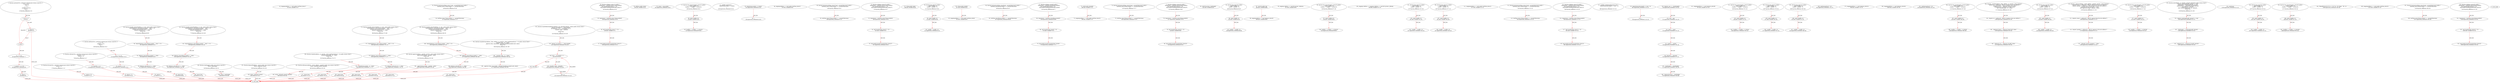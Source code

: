 digraph  {
15 [label="2_ function mul(uint256 a, uint256 b) internal pure returns (uint256 c) {\n    if (a == 0) {\n        return 0;\n    }\n    c = a * b;\n    assert(c / a == b);\n    return c;\n  }\n15-function_definition-3-10", method="mul(uint256 a,uint256 b)", type_label=function_definition];
33 [label="3_ if_a == 0\n33-if-4-6", method="mul(uint256 a,uint256 b)", type_label=if];
1603 [label="3_ end_if", method="mul(uint256 a,uint256 b)", type_label=end_if];
38 [label="4_ return 0;\n38-return-5-5", method="mul(uint256 a,uint256 b)", type_label=return];
40 [label="6_ c = a * b;\n40-expression_statement-7-7", method="mul(uint256 a,uint256 b)", type_label=expression_statement];
46 [label="7_ assert(c / a == b);\n46-expression_statement-8-8", method="mul(uint256 a,uint256 b)", type_label=expression_statement];
55 [label="8_ return c;\n55-return-9-9", method="mul(uint256 a,uint256 b)", type_label=return];
57 [label="10_ function div(uint256 a, uint256 b) internal pure returns (uint256) {\n    return a / b;\n  }\n57-function_definition-11-13", method="div(uint256 a,uint256 b)", type_label=function_definition];
74 [label="11_ return a / b;\n74-return-12-12", method="div(uint256 a,uint256 b)", type_label=return];
78 [label="13_ function sub(uint256 a, uint256 b) internal pure returns (uint256) {\n    assert(b <= a);\n    return a - b;\n  }\n78-function_definition-14-17", method="sub(uint256 a,uint256 b)", type_label=function_definition];
95 [label="14_ assert(b <= a);\n95-expression_statement-15-15", method="sub(uint256 a,uint256 b)", type_label=expression_statement];
102 [label="15_ return a - b;\n102-return-16-16", method="sub(uint256 a,uint256 b)", type_label=return];
106 [label="17_ function add(uint256 a, uint256 b) internal pure returns (uint256 c) {\n    c = a + b;\n    assert(c >= a);\n    return c;\n  }\n106-function_definition-18-22", method="add(uint256 a,uint256 b)", type_label=function_definition];
124 [label="18_ c = a + b;\n124-expression_statement-19-19", method="add(uint256 a,uint256 b)", type_label=expression_statement];
130 [label="19_ assert(c >= a);\n130-expression_statement-20-20", method="add(uint256 a,uint256 b)", type_label=expression_statement];
137 [label="20_ return c;\n137-return-21-21", method="add(uint256 a,uint256 b)", type_label=return];
142 [label="24_ mapping(address => uint) public lockTime_intou17;\n142-new_variable-25-25", method="", type_label=new_variable];
149 [label="25_ function increaseLockTime_intou17(uint _secondsToIncrease) public {\n        lockTime_intou17[msg.sender] += _secondsToIncrease;   \n    }\n149-function_definition-26-28", method="increaseLockTime_intou17(uint _secondsToIncrease)", type_label=function_definition];
157 [label="26_ lockTime_intou17[msg.sender] += _secondsToIncrease;\n157-expression_statement-27-27", method="increaseLockTime_intou17(uint _secondsToIncrease)", type_label=expression_statement];
165 [label="28_ function withdraw_intou17() public {\n        require(now > lockTime_intou17[msg.sender]);    \n        uint transferValue_intou17 = 10;           \n        msg.sender.transfer(transferValue_intou17);\n    }\n165-function_definition-29-33", method="withdraw_intou17()", type_label=function_definition];
169 [label="29_ require(now > lockTime_intou17[msg.sender]);\n169-expression_statement-30-30", method="withdraw_intou17()", type_label=expression_statement];
180 [label="30_ uint transferValue_intou17 = 10;\n180-new_variable-31-31", method="withdraw_intou17()", type_label=new_variable];
186 [label="31_ msg.sender.transfer(transferValue_intou17);\n186-expression_statement-32-32", method="withdraw_intou17()", type_label=expression_statement];
195 [label="33_ address public owner;\n195-new_variable-34-34", method="", type_label=new_variable];
202 [label="35_ owner = msg.sender;\n202-expression_statement-36-36", method="", type_label=expression_statement];
208 [label="37_ function bug_intou32(uint8 p_intou32) public{\n    uint8 vundflw1=0;\n    vundflw1 = vundflw1 + p_intou32;    \n}\n208-function_definition-38-41", method="bug_intou32(uint8 p_intou32)", type_label=function_definition];
216 [label="38_ uint8 vundflw1=0;\n216-new_variable-39-39", method="bug_intou32(uint8 p_intou32)", type_label=new_variable];
222 [label="39_ vundflw1 = vundflw1 + p_intou32;\n222-expression_statement-40-40", method="bug_intou32(uint8 p_intou32)", type_label=expression_statement];
228 [label="41_ modifier onlyOwner {\n        require(msg.sender == owner);\n        _;\n    }\n228-expression_statement-42-45", method="", type_label=expression_statement];
231 [label="42_ require(msg.sender == owner);\n231-expression_statement-43-43", method="", type_label=expression_statement];
240 [label="43_ _;\n240-expression_statement-44-44", method="", type_label=expression_statement];
253 [label="48_ mapping(address => uint) public lockTime_intou37;\n253-new_variable-49-49", method="", type_label=new_variable];
260 [label="49_ function increaseLockTime_intou37(uint _secondsToIncrease) public {\n        lockTime_intou37[msg.sender] += _secondsToIncrease;   \n    }\n260-function_definition-50-52", method="increaseLockTime_intou37(uint _secondsToIncrease)", type_label=function_definition];
268 [label="50_ lockTime_intou37[msg.sender] += _secondsToIncrease;\n268-expression_statement-51-51", method="increaseLockTime_intou37(uint _secondsToIncrease)", type_label=expression_statement];
276 [label="52_ function withdraw_intou37() public {\n        require(now > lockTime_intou37[msg.sender]);    \n        uint transferValue_intou37 = 10;           \n        msg.sender.transfer(transferValue_intou37);\n    }\n276-function_definition-53-57", method="withdraw_intou37()", type_label=function_definition];
280 [label="53_ require(now > lockTime_intou37[msg.sender]);\n280-expression_statement-54-54", method="withdraw_intou37()", type_label=expression_statement];
291 [label="54_ uint transferValue_intou37 = 10;\n291-new_variable-55-55", method="withdraw_intou37()", type_label=new_variable];
297 [label="55_ msg.sender.transfer(transferValue_intou37);\n297-expression_statement-56-56", method="withdraw_intou37()", type_label=expression_statement];
306 [label="57_ string public name;\n306-new_variable-58-58", method="", type_label=new_variable];
311 [label="58_ function bug_intou3() public{\n    uint8 vundflw =0;\n    vundflw = vundflw -10;    \n}\n311-function_definition-59-62", method="bug_intou3()", type_label=function_definition];
315 [label="59_ uint8 vundflw =0;\n315-new_variable-60-60", method="bug_intou3()", type_label=new_variable];
321 [label="60_ vundflw = vundflw -10;\n321-expression_statement-61-61", method="bug_intou3()", type_label=expression_statement];
327 [label="62_ string public symbol;\n327-new_variable-63-63", method="", type_label=new_variable];
332 [label="63_ mapping(address => uint) public lockTime_intou9;\n332-new_variable-64-64", method="", type_label=new_variable];
339 [label="64_ function increaseLockTime_intou9(uint _secondsToIncrease) public {\n        lockTime_intou9[msg.sender] += _secondsToIncrease;   \n    }\n339-function_definition-65-67", method="increaseLockTime_intou9(uint _secondsToIncrease)", type_label=function_definition];
347 [label="65_ lockTime_intou9[msg.sender] += _secondsToIncrease;\n347-expression_statement-66-66", method="increaseLockTime_intou9(uint _secondsToIncrease)", type_label=expression_statement];
355 [label="67_ function withdraw_intou9() public {\n        require(now > lockTime_intou9[msg.sender]);    \n        uint transferValue_intou9 = 10;           \n        msg.sender.transfer(transferValue_intou9);\n    }\n355-function_definition-68-72", method="withdraw_intou9()", type_label=function_definition];
359 [label="68_ require(now > lockTime_intou9[msg.sender]);\n359-expression_statement-69-69", method="withdraw_intou9()", type_label=expression_statement];
370 [label="69_ uint transferValue_intou9 = 10;\n370-new_variable-70-70", method="withdraw_intou9()", type_label=new_variable];
376 [label="70_ msg.sender.transfer(transferValue_intou9);\n376-expression_statement-71-71", method="withdraw_intou9()", type_label=expression_statement];
385 [label="72_ uint8 public decimals;\n385-new_variable-73-73", method="", type_label=new_variable];
390 [label="73_ mapping(address => uint) public lockTime_intou25;\n390-new_variable-74-74", method="", type_label=new_variable];
397 [label="74_ function increaseLockTime_intou25(uint _secondsToIncrease) public {\n        lockTime_intou25[msg.sender] += _secondsToIncrease;   \n    }\n397-function_definition-75-77", method="increaseLockTime_intou25(uint _secondsToIncrease)", type_label=function_definition];
405 [label="75_ lockTime_intou25[msg.sender] += _secondsToIncrease;\n405-expression_statement-76-76", method="increaseLockTime_intou25(uint _secondsToIncrease)", type_label=expression_statement];
413 [label="77_ function withdraw_intou25() public {\n        require(now > lockTime_intou25[msg.sender]);    \n        uint transferValue_intou25 = 10;           \n        msg.sender.transfer(transferValue_intou25);\n    }\n413-function_definition-78-82", method="withdraw_intou25()", type_label=function_definition];
417 [label="78_ require(now > lockTime_intou25[msg.sender]);\n417-expression_statement-79-79", method="withdraw_intou25()", type_label=expression_statement];
428 [label="79_ uint transferValue_intou25 = 10;\n428-new_variable-80-80", method="withdraw_intou25()", type_label=new_variable];
434 [label="80_ msg.sender.transfer(transferValue_intou25);\n434-expression_statement-81-81", method="withdraw_intou25()", type_label=expression_statement];
443 [label="82_ uint256 private _totalSupply;\n443-new_variable-83-83", method="", type_label=new_variable];
448 [label="83_ function bug_intou19() public{\n    uint8 vundflw =0;\n    vundflw = vundflw -10;    \n}\n448-function_definition-84-87", method="bug_intou19()", type_label=function_definition];
452 [label="84_ uint8 vundflw =0;\n452-new_variable-85-85", method="bug_intou19()", type_label=new_variable];
458 [label="85_ vundflw = vundflw -10;\n458-expression_statement-86-86", method="bug_intou19()", type_label=expression_statement];
464 [label="87_ uint256 public cap;\n464-new_variable-88-88", method="", type_label=new_variable];
469 [label="88_ mapping(address => uint) balances_intou26;\n469-new_variable-89-89", method="", type_label=new_variable];
475 [label="89_ function transfer_intou26(address _to, uint _value) public returns (bool) {\n    require(balances_intou26[msg.sender] - _value >= 0);   \n    balances_intou26[msg.sender] -= _value;   \n    balances_intou26[_to] += _value;   \n    return true;\n  }\n475-function_definition-90-95", method="transfer_intou26(address _to,uint _value)", type_label=function_definition];
491 [label="90_ require(balances_intou26[msg.sender] - _value >= 0);\n491-expression_statement-91-91", method="transfer_intou26(address _to,uint _value)", type_label=expression_statement];
504 [label="91_ balances_intou26[msg.sender] -= _value;\n504-expression_statement-92-92", method="transfer_intou26(address _to,uint _value)", type_label=expression_statement];
512 [label="92_ balances_intou26[_to] += _value;\n512-expression_statement-93-93", method="transfer_intou26(address _to,uint _value)", type_label=expression_statement];
518 [label="93_ return true;\n518-return-94-94", method="transfer_intou26(address _to,uint _value)", type_label=return];
521 [label="95_ mapping (address => uint256) private _balances;\n521-new_variable-96-96", method="", type_label=new_variable];
528 [label="96_ function bug_intou20(uint8 p_intou20) public{\n    uint8 vundflw1=0;\n    vundflw1 = vundflw1 + p_intou20;    \n}\n528-function_definition-97-100", method="bug_intou20(uint8 p_intou20)", type_label=function_definition];
536 [label="97_ uint8 vundflw1=0;\n536-new_variable-98-98", method="bug_intou20(uint8 p_intou20)", type_label=new_variable];
542 [label="98_ vundflw1 = vundflw1 + p_intou20;\n542-expression_statement-99-99", method="bug_intou20(uint8 p_intou20)", type_label=expression_statement];
548 [label="100_ mapping (address => mapping (address => uint256)) private _allowed;\n548-new_variable-101-101", method="", type_label=new_variable];
557 [label="101_ function bug_intou27() public{\n    uint8 vundflw =0;\n    vundflw = vundflw -10;    \n}\n557-function_definition-102-105", method="bug_intou27()", type_label=function_definition];
561 [label="102_ uint8 vundflw =0;\n561-new_variable-103-103", method="bug_intou27()", type_label=new_variable];
567 [label="103_ vundflw = vundflw -10;\n567-expression_statement-104-104", method="bug_intou27()", type_label=expression_statement];
587 [label="106_ function bug_intou31() public{\n    uint8 vundflw =0;\n    vundflw = vundflw -10;    \n}\n587-function_definition-107-110", method="bug_intou31()", type_label=function_definition];
591 [label="107_ uint8 vundflw =0;\n591-new_variable-108-108", method="bug_intou31()", type_label=new_variable];
597 [label="108_ vundflw = vundflw -10;\n597-expression_statement-109-109", method="bug_intou31()", type_label=expression_statement];
617 [label="111_ mapping(address => uint) public lockTime_intou13;\n617-new_variable-112-112", method="", type_label=new_variable];
624 [label="112_ function increaseLockTime_intou13(uint _secondsToIncrease) public {\n        lockTime_intou13[msg.sender] += _secondsToIncrease;   \n    }\n624-function_definition-113-115", method="increaseLockTime_intou13(uint _secondsToIncrease)", type_label=function_definition];
632 [label="113_ lockTime_intou13[msg.sender] += _secondsToIncrease;\n632-expression_statement-114-114", method="increaseLockTime_intou13(uint _secondsToIncrease)", type_label=expression_statement];
640 [label="115_ function withdraw_intou13() public {\n        require(now > lockTime_intou13[msg.sender]);    \n        uint transferValue_intou13 = 10;           \n        msg.sender.transfer(transferValue_intou13);\n    }\n640-function_definition-116-120", method="withdraw_intou13()", type_label=function_definition];
644 [label="116_ require(now > lockTime_intou13[msg.sender]);\n644-expression_statement-117-117", method="withdraw_intou13()", type_label=expression_statement];
655 [label="117_ uint transferValue_intou13 = 10;\n655-new_variable-118-118", method="withdraw_intou13()", type_label=new_variable];
661 [label="118_ msg.sender.transfer(transferValue_intou13);\n661-expression_statement-119-119", method="withdraw_intou13()", type_label=expression_statement];
680 [label="121_ modifier onlyPayloadSize(uint size) {\n        require(msg.data.length >= size + 4);\n        _;\n    }\n680-expression_statement-122-125", method="", type_label=expression_statement];
687 [label="122_ require(msg.data.length >= size + 4);\n687-expression_statement-123-123", method="", type_label=expression_statement];
700 [label="123_ _;\n700-expression_statement-124-124", method="", type_label=expression_statement];
724 [label="132_ require(_cap >= _initialSupply);\n724-expression_statement-133-133", method="", type_label=expression_statement];
731 [label="133_ cap = _cap;\n731-expression_statement-134-134", method="", type_label=expression_statement];
735 [label="134_ name = _name;\n735-expression_statement-135-135", method="", type_label=expression_statement];
739 [label="135_ symbol = _symbol;\n739-expression_statement-136-136", method="", type_label=expression_statement];
743 [label="136_ decimals = _decimals;\n743-expression_statement-137-137", method="", type_label=expression_statement];
747 [label="137_ _totalSupply = _initialSupply;\n747-expression_statement-138-138", method="", type_label=expression_statement];
751 [label="138_ _balances[owner] = _totalSupply;\n751-expression_statement-139-139", method="", type_label=expression_statement];
767 [label="141_ mapping(address => uint) balances_intou38;\n767-new_variable-142-142", method="", type_label=new_variable];
773 [label="142_ function transfer_intou38(address _to, uint _value) public returns (bool) {\n    require(balances_intou38[msg.sender] - _value >= 0);   \n    balances_intou38[msg.sender] -= _value;   \n    balances_intou38[_to] += _value;   \n    return true;\n  }\n773-function_definition-143-148", method="transfer_intou38(address _to,uint _value)", type_label=function_definition];
789 [label="143_ require(balances_intou38[msg.sender] - _value >= 0);\n789-expression_statement-144-144", method="transfer_intou38(address _to,uint _value)", type_label=expression_statement];
802 [label="144_ balances_intou38[msg.sender] -= _value;\n802-expression_statement-145-145", method="transfer_intou38(address _to,uint _value)", type_label=expression_statement];
810 [label="145_ balances_intou38[_to] += _value;\n810-expression_statement-146-146", method="transfer_intou38(address _to,uint _value)", type_label=expression_statement];
816 [label="146_ return true;\n816-return-147-147", method="transfer_intou38(address _to,uint _value)", type_label=return];
819 [label="148_ function totalSupply() public view returns (uint256) {\n        return _totalSupply;\n    }\n819-function_definition-149-151", method="totalSupply()", type_label=function_definition];
828 [label="149_ return _totalSupply;\n828-return-150-150", method="totalSupply()", type_label=return];
830 [label="151_ function bug_intou4(uint8 p_intou4) public{\n    uint8 vundflw1=0;\n    vundflw1 = vundflw1 + p_intou4;    \n}\n830-function_definition-152-155", method="bug_intou4(uint8 p_intou4)", type_label=function_definition];
838 [label="152_ uint8 vundflw1=0;\n838-new_variable-153-153", method="bug_intou4(uint8 p_intou4)", type_label=new_variable];
844 [label="153_ vundflw1 = vundflw1 + p_intou4;\n844-expression_statement-154-154", method="bug_intou4(uint8 p_intou4)", type_label=expression_statement];
850 [label="155_ function balanceOf(address _owner) public view returns (uint256) {\n        return _balances[_owner];\n    }\n850-function_definition-156-158", method="balanceOf(address _owner)", type_label=function_definition];
863 [label="156_ return _balances[_owner];\n863-return-157-157", method="balanceOf(address _owner)", type_label=return];
867 [label="158_ function bug_intou7() public{\n    uint8 vundflw =0;\n    vundflw = vundflw -10;    \n}\n867-function_definition-159-162", method="bug_intou7()", type_label=function_definition];
871 [label="159_ uint8 vundflw =0;\n871-new_variable-160-160", method="bug_intou7()", type_label=new_variable];
877 [label="160_ vundflw = vundflw -10;\n877-expression_statement-161-161", method="bug_intou7()", type_label=expression_statement];
883 [label="162_ function allowance(address _owner, address _spender) public view returns (uint256) {\n        return _allowed[_owner][_spender];\n    }\n883-function_definition-163-165", method="allowance(address _owner,address _spender)", type_label=function_definition];
900 [label="163_ return _allowed[_owner][_spender];\n900-return-164-164", method="allowance(address _owner,address _spender)", type_label=return];
906 [label="165_ function bug_intou23() public{\n    uint8 vundflw =0;\n    vundflw = vundflw -10;    \n}\n906-function_definition-166-169", method="bug_intou23()", type_label=function_definition];
910 [label="166_ uint8 vundflw =0;\n910-new_variable-167-167", method="bug_intou23()", type_label=new_variable];
916 [label="167_ vundflw = vundflw -10;\n916-expression_statement-168-168", method="bug_intou23()", type_label=expression_statement];
922 [label="169_ function transfer(address _to, uint256 _value) onlyPayloadSize(2 * 32) public returns (bool) {\n        _transfer(msg.sender, _to, _value);\n        return true;\n    }\n922-function_definition-170-173", method="transfer(address _to,uint256 _value)", type_label=function_definition];
932 [label="169_ onlyPayloadSize(2 * 32)\n932-expression_statement-170-170", method="transfer(address _to,uint256 _value)", type_label=expression_statement];
944 [label="170_ _transfer(msg.sender, _to, _value);\n944-expression_statement-171-171", method="transfer(address _to,uint256 _value)", type_label=expression_statement];
955 [label="171_ return true;\n955-return-172-172", method="transfer(address _to,uint256 _value)", type_label=return];
958 [label="173_ mapping(address => uint) balances_intou14;\n958-new_variable-174-174", method="", type_label=new_variable];
964 [label="174_ function transfer_intou14(address _to, uint _value) public returns (bool) {\n    require(balances_intou14[msg.sender] - _value >= 0);   \n    balances_intou14[msg.sender] -= _value;   \n    balances_intou14[_to] += _value;   \n    return true;\n  }\n964-function_definition-175-180", method="transfer_intou14(address _to,uint _value)", type_label=function_definition];
980 [label="175_ require(balances_intou14[msg.sender] - _value >= 0);\n980-expression_statement-176-176", method="transfer_intou14(address _to,uint _value)", type_label=expression_statement];
993 [label="176_ balances_intou14[msg.sender] -= _value;\n993-expression_statement-177-177", method="transfer_intou14(address _to,uint _value)", type_label=expression_statement];
1001 [label="177_ balances_intou14[_to] += _value;\n1001-expression_statement-178-178", method="transfer_intou14(address _to,uint _value)", type_label=expression_statement];
1007 [label="178_ return true;\n1007-return-179-179", method="transfer_intou14(address _to,uint _value)", type_label=return];
1010 [label="180_ function approve(address _spender, uint256 _value) public returns (bool) {\n        _approve(msg.sender, _spender, _value);\n        return true;\n    }\n1010-function_definition-181-184", method="approve(address _spender,uint256 _value)", type_label=function_definition];
1026 [label="181_ _approve(msg.sender, _spender, _value);\n1026-expression_statement-182-182", method="approve(address _spender,uint256 _value)", type_label=expression_statement];
1037 [label="182_ return true;\n1037-return-183-183", method="approve(address _spender,uint256 _value)", type_label=return];
1040 [label="184_ mapping(address => uint) balances_intou30;\n1040-new_variable-185-185", method="", type_label=new_variable];
1046 [label="185_ function transfer_intou30(address _to, uint _value) public returns (bool) {\n    require(balances_intou30[msg.sender] - _value >= 0);   \n    balances_intou30[msg.sender] -= _value;   \n    balances_intou30[_to] += _value;   \n    return true;\n  }\n1046-function_definition-186-191", method="transfer_intou30(address _to,uint _value)", type_label=function_definition];
1062 [label="186_ require(balances_intou30[msg.sender] - _value >= 0);\n1062-expression_statement-187-187", method="transfer_intou30(address _to,uint _value)", type_label=expression_statement];
1075 [label="187_ balances_intou30[msg.sender] -= _value;\n1075-expression_statement-188-188", method="transfer_intou30(address _to,uint _value)", type_label=expression_statement];
1083 [label="188_ balances_intou30[_to] += _value;\n1083-expression_statement-189-189", method="transfer_intou30(address _to,uint _value)", type_label=expression_statement];
1089 [label="189_ return true;\n1089-return-190-190", method="transfer_intou30(address _to,uint _value)", type_label=return];
1092 [label="191_ function transferFrom(address _from, address _to, uint256 _value) onlyPayloadSize(3 * 32) public returns (bool) {\n        _transfer(_from, _to, _value);\n        _approve(_from, msg.sender, _allowed[_from][msg.sender].sub(_value));\n        return true;\n    }\n1092-function_definition-192-196", method="transferFrom(address _from,address _to,uint256 _value)", type_label=function_definition];
1106 [label="191_ onlyPayloadSize(3 * 32)\n1106-expression_statement-192-192", method="transferFrom(address _from,address _to,uint256 _value)", type_label=expression_statement];
1118 [label="192_ _transfer(_from, _to, _value);\n1118-expression_statement-193-193", method="transferFrom(address _from,address _to,uint256 _value)", type_label=expression_statement];
1127 [label="193_ _approve(_from, msg.sender, _allowed[_from][msg.sender].sub(_value));\n1127-expression_statement-194-194", method="transferFrom(address _from,address _to,uint256 _value)", type_label=expression_statement];
1149 [label="194_ return true;\n1149-return-195-195", method="transferFrom(address _from,address _to,uint256 _value)", type_label=return];
1152 [label="196_ function bug_intou8(uint8 p_intou8) public{\n    uint8 vundflw1=0;\n    vundflw1 = vundflw1 + p_intou8;    \n}\n1152-function_definition-197-200", method="bug_intou8(uint8 p_intou8)", type_label=function_definition];
1160 [label="197_ uint8 vundflw1=0;\n1160-new_variable-198-198", method="bug_intou8(uint8 p_intou8)", type_label=new_variable];
1166 [label="198_ vundflw1 = vundflw1 + p_intou8;\n1166-expression_statement-199-199", method="bug_intou8(uint8 p_intou8)", type_label=expression_statement];
1172 [label="200_ function _transfer(address _from, address _to, uint256 _value) internal {\n        require(_to != address(0), \"ERC20: transfer to the zero address\");\n        _balances[_from] = _balances[_from].sub(_value);\n        _balances[_to] = _balances[_to].add(_value);\n        emit Transfer(_from, _to, _value);\n    }\n1172-function_definition-201-206", method="_transfer(address _from,address _to,uint256 _value)", type_label=function_definition];
1188 [label="201_ require(_to != address(0), \"ERC20: transfer to the zero address\");\n1188-expression_statement-202-202", method="_transfer(address _from,address _to,uint256 _value)", type_label=expression_statement];
1200 [label="202_ _balances[_from] = _balances[_from].sub(_value);\n1200-expression_statement-203-203", method="_transfer(address _from,address _to,uint256 _value)", type_label=expression_statement];
1213 [label="203_ _balances[_to] = _balances[_to].add(_value);\n1213-expression_statement-204-204", method="_transfer(address _from,address _to,uint256 _value)", type_label=expression_statement];
1234 [label="206_ function bug_intou39() public{\n    uint8 vundflw =0;\n    vundflw = vundflw -10;    \n}\n1234-function_definition-207-210", method="bug_intou39()", type_label=function_definition];
1238 [label="207_ uint8 vundflw =0;\n1238-new_variable-208-208", method="bug_intou39()", type_label=new_variable];
1244 [label="208_ vundflw = vundflw -10;\n1244-expression_statement-209-209", method="bug_intou39()", type_label=expression_statement];
1250 [label="210_ function _approve(address _owner, address _spender, uint256 _value) internal {\n        require(_owner != address(0), \"ERC20: approve from the zero address\");\n        require(_spender != address(0), \"ERC20: approve to the zero address\");\n        _allowed[_owner][_spender] = _value;\n        emit Approval(_owner, _spender, _value);\n    }\n1250-function_definition-211-216", method="_approve(address _owner,address _spender,uint256 _value)", type_label=function_definition];
1266 [label="211_ require(_owner != address(0), \"ERC20: approve from the zero address\");\n1266-expression_statement-212-212", method="_approve(address _owner,address _spender,uint256 _value)", type_label=expression_statement];
1278 [label="212_ require(_spender != address(0), \"ERC20: approve to the zero address\");\n1278-expression_statement-213-213", method="_approve(address _owner,address _spender,uint256 _value)", type_label=expression_statement];
1290 [label="213_ _allowed[_owner][_spender] = _value;\n1290-expression_statement-214-214", method="_approve(address _owner,address _spender,uint256 _value)", type_label=expression_statement];
1306 [label="216_ function bug_intou36(uint8 p_intou36) public{\n    uint8 vundflw1=0;\n    vundflw1 = vundflw1 + p_intou36;    \n}\n1306-function_definition-217-220", method="bug_intou36(uint8 p_intou36)", type_label=function_definition];
1314 [label="217_ uint8 vundflw1=0;\n1314-new_variable-218-218", method="bug_intou36(uint8 p_intou36)", type_label=new_variable];
1320 [label="218_ vundflw1 = vundflw1 + p_intou36;\n1320-expression_statement-219-219", method="bug_intou36(uint8 p_intou36)", type_label=expression_statement];
1326 [label="220_ function mint(address _to, uint256 _amount) onlyOwner public returns (bool) {\n        require(_totalSupply.add(_amount) <= cap);\n        _totalSupply = _totalSupply.add(_amount);\n        _balances[_to] = _balances[_to].add(_amount);\n        emit Mint(_to, _amount);\n        emit Transfer(address(0), _to, _amount);\n        return true;\n    }\n1326-function_definition-221-228", method="mint(address _to,uint256 _amount)", type_label=function_definition];
1336 [label="220_ onlyOwner\n1336-expression_statement-221-221", method="mint(address _to,uint256 _amount)", type_label=expression_statement];
1344 [label="221_ require(_totalSupply.add(_amount) <= cap);\n1344-expression_statement-222-222", method="mint(address _to,uint256 _amount)", type_label=expression_statement];
1356 [label="222_ _totalSupply = _totalSupply.add(_amount);\n1356-expression_statement-223-223", method="mint(address _to,uint256 _amount)", type_label=expression_statement];
1365 [label="223_ _balances[_to] = _balances[_to].add(_amount);\n1365-expression_statement-224-224", method="mint(address _to,uint256 _amount)", type_label=expression_statement];
1394 [label="226_ return true;\n1394-return-227-227", method="mint(address _to,uint256 _amount)", type_label=return];
1397 [label="228_ function bug_intou35() public{\n    uint8 vundflw =0;\n    vundflw = vundflw -10;    \n}\n1397-function_definition-229-232", method="bug_intou35()", type_label=function_definition];
1401 [label="229_ uint8 vundflw =0;\n1401-new_variable-230-230", method="bug_intou35()", type_label=new_variable];
1407 [label="230_ vundflw = vundflw -10;\n1407-expression_statement-231-231", method="bug_intou35()", type_label=expression_statement];
1413 [label="232_ function transferBatch(address[] memory _tos, uint256[] memory _values) public returns (bool) {\n        require(_tos.length == _values.length);\n        for (uint256 i = 0; i < _tos.length; i++) {\n            transfer(_tos[i], _values[i]);\n        }\n        return true;\n    }\n1413-function_definition-233-239", method="transferBatch(address[] memory _tos,uint256[] memory _values)", type_label=function_definition];
1431 [label="233_ require(_tos.length == _values.length);\n1431-expression_statement-234-234", method="transferBatch(address[] memory _tos,uint256[] memory _values)", type_label=expression_statement];
1442 [label="234_ for(i < _tos.length;;i++)\n1442-for-235-237", method="transferBatch(address[] memory _tos,uint256[] memory _values)", type_label=for];
3012 [label="234_ end_loop", method="transferBatch(address[] memory _tos,uint256[] memory _values)", type_label=end_loop];
1455 [label="234_ i++\n1455-expression_statement-235-235", method="transferBatch(address[] memory _tos,uint256[] memory _values)", type_label=expression_statement];
1458 [label="235_ transfer(_tos[i], _values[i]);\n1458-expression_statement-236-236", method="transferBatch(address[] memory _tos,uint256[] memory _values)", type_label=expression_statement];
1469 [label="237_ return true;\n1469-return-238-238", method="transferBatch(address[] memory _tos,uint256[] memory _values)", type_label=return];
1472 [label="239_ function bug_intou40(uint8 p_intou40) public{\n    uint8 vundflw1=0;\n    vundflw1 = vundflw1 + p_intou40;    \n}\n1472-function_definition-240-243", method="bug_intou40(uint8 p_intou40)", type_label=function_definition];
1480 [label="240_ uint8 vundflw1=0;\n1480-new_variable-241-241", method="bug_intou40(uint8 p_intou40)", type_label=new_variable];
1486 [label="241_ vundflw1 = vundflw1 + p_intou40;\n1486-expression_statement-242-242", method="bug_intou40(uint8 p_intou40)", type_label=expression_statement];
1499 [label="245_ TokenERC20(18*10**16, 12*10**16, \"XL Token\", \"XL\", 8)\n1499-expression_statement-246-246", method="", type_label=expression_statement];
1522 [label="246_ mapping(address => uint) public lockTime_intou33;\n1522-new_variable-247-247", method="", type_label=new_variable];
1529 [label="247_ function increaseLockTime_intou33(uint _secondsToIncrease) public {\n        lockTime_intou33[msg.sender] += _secondsToIncrease;   \n    }\n1529-function_definition-248-250", method="increaseLockTime_intou33(uint _secondsToIncrease)", type_label=function_definition];
1537 [label="248_ lockTime_intou33[msg.sender] += _secondsToIncrease;\n1537-expression_statement-249-249", method="increaseLockTime_intou33(uint _secondsToIncrease)", type_label=expression_statement];
1545 [label="250_ function withdraw_intou33() public {\n        require(now > lockTime_intou33[msg.sender]);    \n        uint transferValue_intou33 = 10;           \n        msg.sender.transfer(transferValue_intou33);\n    }\n1545-function_definition-251-255", method="withdraw_intou33()", type_label=function_definition];
1549 [label="251_ require(now > lockTime_intou33[msg.sender]);\n1549-expression_statement-252-252", method="withdraw_intou33()", type_label=expression_statement];
1560 [label="252_ uint transferValue_intou33 = 10;\n1560-new_variable-253-253", method="withdraw_intou33()", type_label=new_variable];
1566 [label="253_ msg.sender.transfer(transferValue_intou33);\n1566-expression_statement-254-254", method="withdraw_intou33()", type_label=expression_statement];
1 [label="0_ start_node", method="", type_label=start];
2 [label="0_ exit_node", method="", type_label=exit];
15 -> 33  [color=red, controlflow_type=next_line, edge_type=CFG_edge, key=0, label=next_line];
33 -> 38  [color=red, controlflow_type=pos_next, edge_type=CFG_edge, key=0, label=pos_next];
33 -> 1603  [color=red, controlflow_type=neg_next, edge_type=CFG_edge, key=0, label=neg_next];
1603 -> 40  [color=red, controlflow_type=next_line, edge_type=CFG_edge, key=0, label=next_line];
38 -> 1603  [color=red, controlflow_type=end_if, edge_type=CFG_edge, key=0, label=end_if];
38 -> 2  [color=red, controlflow_type=return_exit, edge_type=CFG_edge, key=0, label=return_exit];
40 -> 46  [color=red, controlflow_type=next_line, edge_type=CFG_edge, key=0, label=next_line];
46 -> 55  [color=red, controlflow_type=next_line, edge_type=CFG_edge, key=0, label=next_line];
55 -> 2  [color=red, controlflow_type=return_exit, edge_type=CFG_edge, key=0, label=return_exit];
57 -> 74  [color=red, controlflow_type=next_line, edge_type=CFG_edge, key=0, label=next_line];
74 -> 2  [color=red, controlflow_type=return_exit, edge_type=CFG_edge, key=0, label=return_exit];
78 -> 95  [color=red, controlflow_type=next_line, edge_type=CFG_edge, key=0, label=next_line];
95 -> 102  [color=red, controlflow_type=next_line, edge_type=CFG_edge, key=0, label=next_line];
102 -> 2  [color=red, controlflow_type=return_exit, edge_type=CFG_edge, key=0, label=return_exit];
106 -> 124  [color=red, controlflow_type=next_line, edge_type=CFG_edge, key=0, label=next_line];
124 -> 130  [color=red, controlflow_type=next_line, edge_type=CFG_edge, key=0, label=next_line];
130 -> 137  [color=red, controlflow_type=next_line, edge_type=CFG_edge, key=0, label=next_line];
137 -> 2  [color=red, controlflow_type=return_exit, edge_type=CFG_edge, key=0, label=return_exit];
149 -> 157  [color=red, controlflow_type=next_line, edge_type=CFG_edge, key=0, label=next_line];
165 -> 169  [color=red, controlflow_type=next_line, edge_type=CFG_edge, key=0, label=next_line];
169 -> 180  [color=red, controlflow_type=next_line, edge_type=CFG_edge, key=0, label=next_line];
180 -> 186  [color=red, controlflow_type=next_line, edge_type=CFG_edge, key=0, label=next_line];
208 -> 216  [color=red, controlflow_type=next_line, edge_type=CFG_edge, key=0, label=next_line];
216 -> 222  [color=red, controlflow_type=next_line, edge_type=CFG_edge, key=0, label=next_line];
231 -> 240  [color=red, controlflow_type=next_line, edge_type=CFG_edge, key=0, label=next_line];
260 -> 268  [color=red, controlflow_type=next_line, edge_type=CFG_edge, key=0, label=next_line];
276 -> 280  [color=red, controlflow_type=next_line, edge_type=CFG_edge, key=0, label=next_line];
280 -> 291  [color=red, controlflow_type=next_line, edge_type=CFG_edge, key=0, label=next_line];
291 -> 297  [color=red, controlflow_type=next_line, edge_type=CFG_edge, key=0, label=next_line];
311 -> 315  [color=red, controlflow_type=next_line, edge_type=CFG_edge, key=0, label=next_line];
315 -> 321  [color=red, controlflow_type=next_line, edge_type=CFG_edge, key=0, label=next_line];
327 -> 332  [color=red, controlflow_type=next_line, edge_type=CFG_edge, key=0, label=next_line];
339 -> 347  [color=red, controlflow_type=next_line, edge_type=CFG_edge, key=0, label=next_line];
355 -> 359  [color=red, controlflow_type=next_line, edge_type=CFG_edge, key=0, label=next_line];
359 -> 370  [color=red, controlflow_type=next_line, edge_type=CFG_edge, key=0, label=next_line];
370 -> 376  [color=red, controlflow_type=next_line, edge_type=CFG_edge, key=0, label=next_line];
385 -> 390  [color=red, controlflow_type=next_line, edge_type=CFG_edge, key=0, label=next_line];
397 -> 405  [color=red, controlflow_type=next_line, edge_type=CFG_edge, key=0, label=next_line];
413 -> 417  [color=red, controlflow_type=next_line, edge_type=CFG_edge, key=0, label=next_line];
417 -> 428  [color=red, controlflow_type=next_line, edge_type=CFG_edge, key=0, label=next_line];
428 -> 434  [color=red, controlflow_type=next_line, edge_type=CFG_edge, key=0, label=next_line];
448 -> 452  [color=red, controlflow_type=next_line, edge_type=CFG_edge, key=0, label=next_line];
452 -> 458  [color=red, controlflow_type=next_line, edge_type=CFG_edge, key=0, label=next_line];
464 -> 469  [color=red, controlflow_type=next_line, edge_type=CFG_edge, key=0, label=next_line];
475 -> 491  [color=red, controlflow_type=next_line, edge_type=CFG_edge, key=0, label=next_line];
491 -> 504  [color=red, controlflow_type=next_line, edge_type=CFG_edge, key=0, label=next_line];
504 -> 512  [color=red, controlflow_type=next_line, edge_type=CFG_edge, key=0, label=next_line];
512 -> 518  [color=red, controlflow_type=next_line, edge_type=CFG_edge, key=0, label=next_line];
518 -> 2  [color=red, controlflow_type=return_exit, edge_type=CFG_edge, key=0, label=return_exit];
528 -> 536  [color=red, controlflow_type=next_line, edge_type=CFG_edge, key=0, label=next_line];
536 -> 542  [color=red, controlflow_type=next_line, edge_type=CFG_edge, key=0, label=next_line];
557 -> 561  [color=red, controlflow_type=next_line, edge_type=CFG_edge, key=0, label=next_line];
561 -> 567  [color=red, controlflow_type=next_line, edge_type=CFG_edge, key=0, label=next_line];
587 -> 591  [color=red, controlflow_type=next_line, edge_type=CFG_edge, key=0, label=next_line];
591 -> 597  [color=red, controlflow_type=next_line, edge_type=CFG_edge, key=0, label=next_line];
624 -> 632  [color=red, controlflow_type=next_line, edge_type=CFG_edge, key=0, label=next_line];
640 -> 644  [color=red, controlflow_type=next_line, edge_type=CFG_edge, key=0, label=next_line];
644 -> 655  [color=red, controlflow_type=next_line, edge_type=CFG_edge, key=0, label=next_line];
655 -> 661  [color=red, controlflow_type=next_line, edge_type=CFG_edge, key=0, label=next_line];
687 -> 700  [color=red, controlflow_type=next_line, edge_type=CFG_edge, key=0, label=next_line];
724 -> 731  [color=red, controlflow_type=next_line, edge_type=CFG_edge, key=0, label=next_line];
731 -> 735  [color=red, controlflow_type=next_line, edge_type=CFG_edge, key=0, label=next_line];
735 -> 739  [color=red, controlflow_type=next_line, edge_type=CFG_edge, key=0, label=next_line];
739 -> 743  [color=red, controlflow_type=next_line, edge_type=CFG_edge, key=0, label=next_line];
743 -> 747  [color=red, controlflow_type=next_line, edge_type=CFG_edge, key=0, label=next_line];
747 -> 751  [color=red, controlflow_type=next_line, edge_type=CFG_edge, key=0, label=next_line];
773 -> 789  [color=red, controlflow_type=next_line, edge_type=CFG_edge, key=0, label=next_line];
789 -> 802  [color=red, controlflow_type=next_line, edge_type=CFG_edge, key=0, label=next_line];
802 -> 810  [color=red, controlflow_type=next_line, edge_type=CFG_edge, key=0, label=next_line];
810 -> 816  [color=red, controlflow_type=next_line, edge_type=CFG_edge, key=0, label=next_line];
816 -> 2  [color=red, controlflow_type=return_exit, edge_type=CFG_edge, key=0, label=return_exit];
819 -> 828  [color=red, controlflow_type=next_line, edge_type=CFG_edge, key=0, label=next_line];
828 -> 2  [color=red, controlflow_type=return_exit, edge_type=CFG_edge, key=0, label=return_exit];
830 -> 838  [color=red, controlflow_type=next_line, edge_type=CFG_edge, key=0, label=next_line];
838 -> 844  [color=red, controlflow_type=next_line, edge_type=CFG_edge, key=0, label=next_line];
850 -> 863  [color=red, controlflow_type=next_line, edge_type=CFG_edge, key=0, label=next_line];
863 -> 2  [color=red, controlflow_type=return_exit, edge_type=CFG_edge, key=0, label=return_exit];
867 -> 871  [color=red, controlflow_type=next_line, edge_type=CFG_edge, key=0, label=next_line];
871 -> 877  [color=red, controlflow_type=next_line, edge_type=CFG_edge, key=0, label=next_line];
883 -> 900  [color=red, controlflow_type=next_line, edge_type=CFG_edge, key=0, label=next_line];
900 -> 2  [color=red, controlflow_type=return_exit, edge_type=CFG_edge, key=0, label=return_exit];
906 -> 910  [color=red, controlflow_type=next_line, edge_type=CFG_edge, key=0, label=next_line];
910 -> 916  [color=red, controlflow_type=next_line, edge_type=CFG_edge, key=0, label=next_line];
922 -> 944  [color=red, controlflow_type=next_line, edge_type=CFG_edge, key=0, label=next_line];
944 -> 955  [color=red, controlflow_type=next_line, edge_type=CFG_edge, key=0, label=next_line];
955 -> 2  [color=red, controlflow_type=return_exit, edge_type=CFG_edge, key=0, label=return_exit];
964 -> 980  [color=red, controlflow_type=next_line, edge_type=CFG_edge, key=0, label=next_line];
980 -> 993  [color=red, controlflow_type=next_line, edge_type=CFG_edge, key=0, label=next_line];
993 -> 1001  [color=red, controlflow_type=next_line, edge_type=CFG_edge, key=0, label=next_line];
1001 -> 1007  [color=red, controlflow_type=next_line, edge_type=CFG_edge, key=0, label=next_line];
1007 -> 2  [color=red, controlflow_type=return_exit, edge_type=CFG_edge, key=0, label=return_exit];
1010 -> 1026  [color=red, controlflow_type=next_line, edge_type=CFG_edge, key=0, label=next_line];
1026 -> 1037  [color=red, controlflow_type=next_line, edge_type=CFG_edge, key=0, label=next_line];
1037 -> 2  [color=red, controlflow_type=return_exit, edge_type=CFG_edge, key=0, label=return_exit];
1046 -> 1062  [color=red, controlflow_type=next_line, edge_type=CFG_edge, key=0, label=next_line];
1062 -> 1075  [color=red, controlflow_type=next_line, edge_type=CFG_edge, key=0, label=next_line];
1075 -> 1083  [color=red, controlflow_type=next_line, edge_type=CFG_edge, key=0, label=next_line];
1083 -> 1089  [color=red, controlflow_type=next_line, edge_type=CFG_edge, key=0, label=next_line];
1089 -> 2  [color=red, controlflow_type=return_exit, edge_type=CFG_edge, key=0, label=return_exit];
1092 -> 1118  [color=red, controlflow_type=next_line, edge_type=CFG_edge, key=0, label=next_line];
1118 -> 1127  [color=red, controlflow_type=next_line, edge_type=CFG_edge, key=0, label=next_line];
1127 -> 1149  [color=red, controlflow_type=next_line, edge_type=CFG_edge, key=0, label=next_line];
1149 -> 2  [color=red, controlflow_type=return_exit, edge_type=CFG_edge, key=0, label=return_exit];
1152 -> 1160  [color=red, controlflow_type=next_line, edge_type=CFG_edge, key=0, label=next_line];
1160 -> 1166  [color=red, controlflow_type=next_line, edge_type=CFG_edge, key=0, label=next_line];
1172 -> 1188  [color=red, controlflow_type=next_line, edge_type=CFG_edge, key=0, label=next_line];
1188 -> 1200  [color=red, controlflow_type=next_line, edge_type=CFG_edge, key=0, label=next_line];
1200 -> 1213  [color=red, controlflow_type=next_line, edge_type=CFG_edge, key=0, label=next_line];
1234 -> 1238  [color=red, controlflow_type=next_line, edge_type=CFG_edge, key=0, label=next_line];
1238 -> 1244  [color=red, controlflow_type=next_line, edge_type=CFG_edge, key=0, label=next_line];
1250 -> 1266  [color=red, controlflow_type=next_line, edge_type=CFG_edge, key=0, label=next_line];
1266 -> 1278  [color=red, controlflow_type=next_line, edge_type=CFG_edge, key=0, label=next_line];
1278 -> 1290  [color=red, controlflow_type=next_line, edge_type=CFG_edge, key=0, label=next_line];
1306 -> 1314  [color=red, controlflow_type=next_line, edge_type=CFG_edge, key=0, label=next_line];
1314 -> 1320  [color=red, controlflow_type=next_line, edge_type=CFG_edge, key=0, label=next_line];
1326 -> 1344  [color=red, controlflow_type=next_line, edge_type=CFG_edge, key=0, label=next_line];
1344 -> 1356  [color=red, controlflow_type=next_line, edge_type=CFG_edge, key=0, label=next_line];
1356 -> 1365  [color=red, controlflow_type=next_line, edge_type=CFG_edge, key=0, label=next_line];
1394 -> 2  [color=red, controlflow_type=return_exit, edge_type=CFG_edge, key=0, label=return_exit];
1397 -> 1401  [color=red, controlflow_type=next_line, edge_type=CFG_edge, key=0, label=next_line];
1401 -> 1407  [color=red, controlflow_type=next_line, edge_type=CFG_edge, key=0, label=next_line];
1413 -> 1431  [color=red, controlflow_type=next_line, edge_type=CFG_edge, key=0, label=next_line];
1431 -> 1442  [color=red, controlflow_type=next_line, edge_type=CFG_edge, key=0, label=next_line];
1442 -> 1458  [color=red, controlflow_type=pos_next, edge_type=CFG_edge, key=0, label=pos_next];
1442 -> 3012  [color=red, controlflow_type=neg_next, edge_type=CFG_edge, key=0, label=neg_next];
3012 -> 1469  [color=red, controlflow_type=next_line, edge_type=CFG_edge, key=0, label=next_line];
1455 -> 1442  [color=red, controlflow_type=loop_update, edge_type=CFG_edge, key=0, label=loop_update];
1458 -> 1455  [color=red, controlflow_type=loop_update, edge_type=CFG_edge, key=0, label=loop_update];
1469 -> 2  [color=red, controlflow_type=return_exit, edge_type=CFG_edge, key=0, label=return_exit];
1472 -> 1480  [color=red, controlflow_type=next_line, edge_type=CFG_edge, key=0, label=next_line];
1480 -> 1486  [color=red, controlflow_type=next_line, edge_type=CFG_edge, key=0, label=next_line];
1529 -> 1537  [color=red, controlflow_type=next_line, edge_type=CFG_edge, key=0, label=next_line];
1545 -> 1549  [color=red, controlflow_type=next_line, edge_type=CFG_edge, key=0, label=next_line];
1549 -> 1560  [color=red, controlflow_type=next_line, edge_type=CFG_edge, key=0, label=next_line];
1560 -> 1566  [color=red, controlflow_type=next_line, edge_type=CFG_edge, key=0, label=next_line];
}
